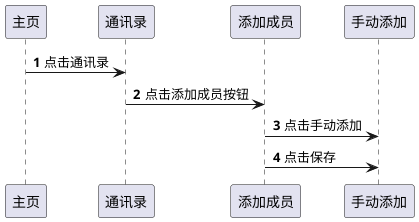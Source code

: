 @startuml
'https://plantuml.com/sequence-diagram

autonumber
主页 -> 通讯录:点击通讯录
通讯录 -> 添加成员:点击添加成员按钮
添加成员 -> 手动添加: 点击手动添加
手动添加 <- 添加成员:点击保存

@enduml